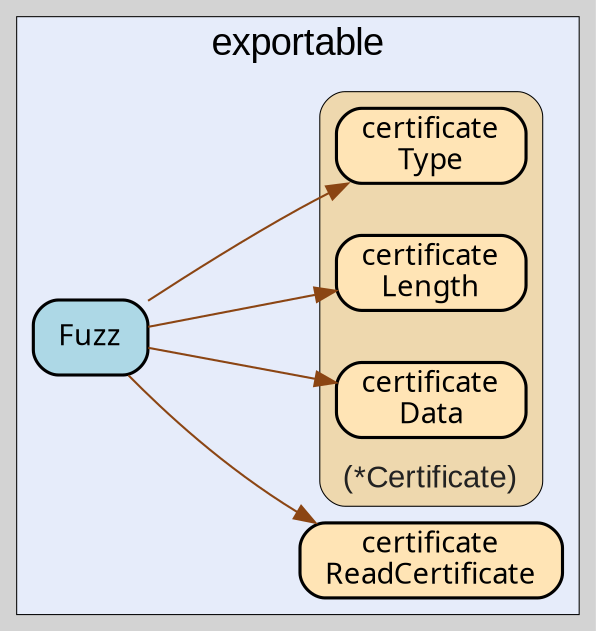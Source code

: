 digraph gocallvis {
    label="";
    labeljust="l";
    fontname="Arial";
    fontsize="14";
    rankdir="LR";
    bgcolor="lightgray";
    style="solid";
    penwidth="0.5";
    pad="0.0";
    nodesep="0.35";

    node [shape="box" style="filled,rounded" fillcolor="honeydew" fontname="Verdana" penwidth="1.0" margin="0.16,0.0"];
    edge [minlen="2"]

    subgraph "cluster_focus" {
        labelloc="t";
labeljust="c";
fontsize="18";
bgcolor="#e6ecfa";
label="exportable";
        
        "github.com/go-i2p/common/fuzz/certificate.Fuzz" [ fillcolor="lightblue" label="Fuzz" penwidth="1.5" tooltip="github.com/go-i2p/common/fuzz/certificate.Fuzz | defined in fuzz.go:5\nat fuzz.go:6: calling [github.com/go-i2p/common/certificate.ReadCertificate]\nat fuzz.go:7: calling [(*github.com/go-i2p/common/certificate.Certificate).Data]\nat fuzz.go:8: calling [(*github.com/go-i2p/common/certificate.Certificate).Length]\nat fuzz.go:9: calling [(*github.com/go-i2p/common/certificate.Certificate).Type]" ]
        "github.com/go-i2p/common/certificate.ReadCertificate" [ fillcolor="moccasin" label="certificate\nReadCertificate" penwidth="1.5" tooltip="github.com/go-i2p/common/certificate.ReadCertificate | defined in certificate.go:28" ]
        
        subgraph "cluster_*github.com/go-i2p/common/certificate.Certificate" {
        fontcolor="#222222";
labelloc="b";
style="rounded,filled";
fillcolor="wheat2";
label="(*Certificate)";
tooltip="type: *github.com/go-i2p/common/certificate.Certificate";
penwidth="0.5";
fontsize="15";
        
        "(*github.com/go-i2p/common/certificate.Certificate).Data" [ fillcolor="moccasin" label="certificate\nData" penwidth="1.5" tooltip="(*github.com/go-i2p/common/certificate.Certificate).Data | defined in certificate_struct.go:177" ]
        "(*github.com/go-i2p/common/certificate.Certificate).Length" [ label="certificate\nLength" penwidth="1.5" tooltip="(*github.com/go-i2p/common/certificate.Certificate).Length | defined in certificate_struct.go:168" fillcolor="moccasin" ]
        "(*github.com/go-i2p/common/certificate.Certificate).Type" [ fillcolor="moccasin" label="certificate\nType" penwidth="1.5" tooltip="(*github.com/go-i2p/common/certificate.Certificate).Type | defined in certificate_struct.go:159" ]
        
    }

    }

    "github.com/go-i2p/common/fuzz/certificate.Fuzz" -> "github.com/go-i2p/common/certificate.ReadCertificate" [ color="saddlebrown" tooltip="at fuzz.go:6: calling [github.com/go-i2p/common/certificate.ReadCertificate]" ]
    "github.com/go-i2p/common/fuzz/certificate.Fuzz" -> "(*github.com/go-i2p/common/certificate.Certificate).Data" [ color="saddlebrown" tooltip="at fuzz.go:7: calling [(*github.com/go-i2p/common/certificate.Certificate).Data]" ]
    "github.com/go-i2p/common/fuzz/certificate.Fuzz" -> "(*github.com/go-i2p/common/certificate.Certificate).Length" [ color="saddlebrown" tooltip="at fuzz.go:8: calling [(*github.com/go-i2p/common/certificate.Certificate).Length]" ]
    "github.com/go-i2p/common/fuzz/certificate.Fuzz" -> "(*github.com/go-i2p/common/certificate.Certificate).Type" [ color="saddlebrown" tooltip="at fuzz.go:9: calling [(*github.com/go-i2p/common/certificate.Certificate).Type]" ]
}
